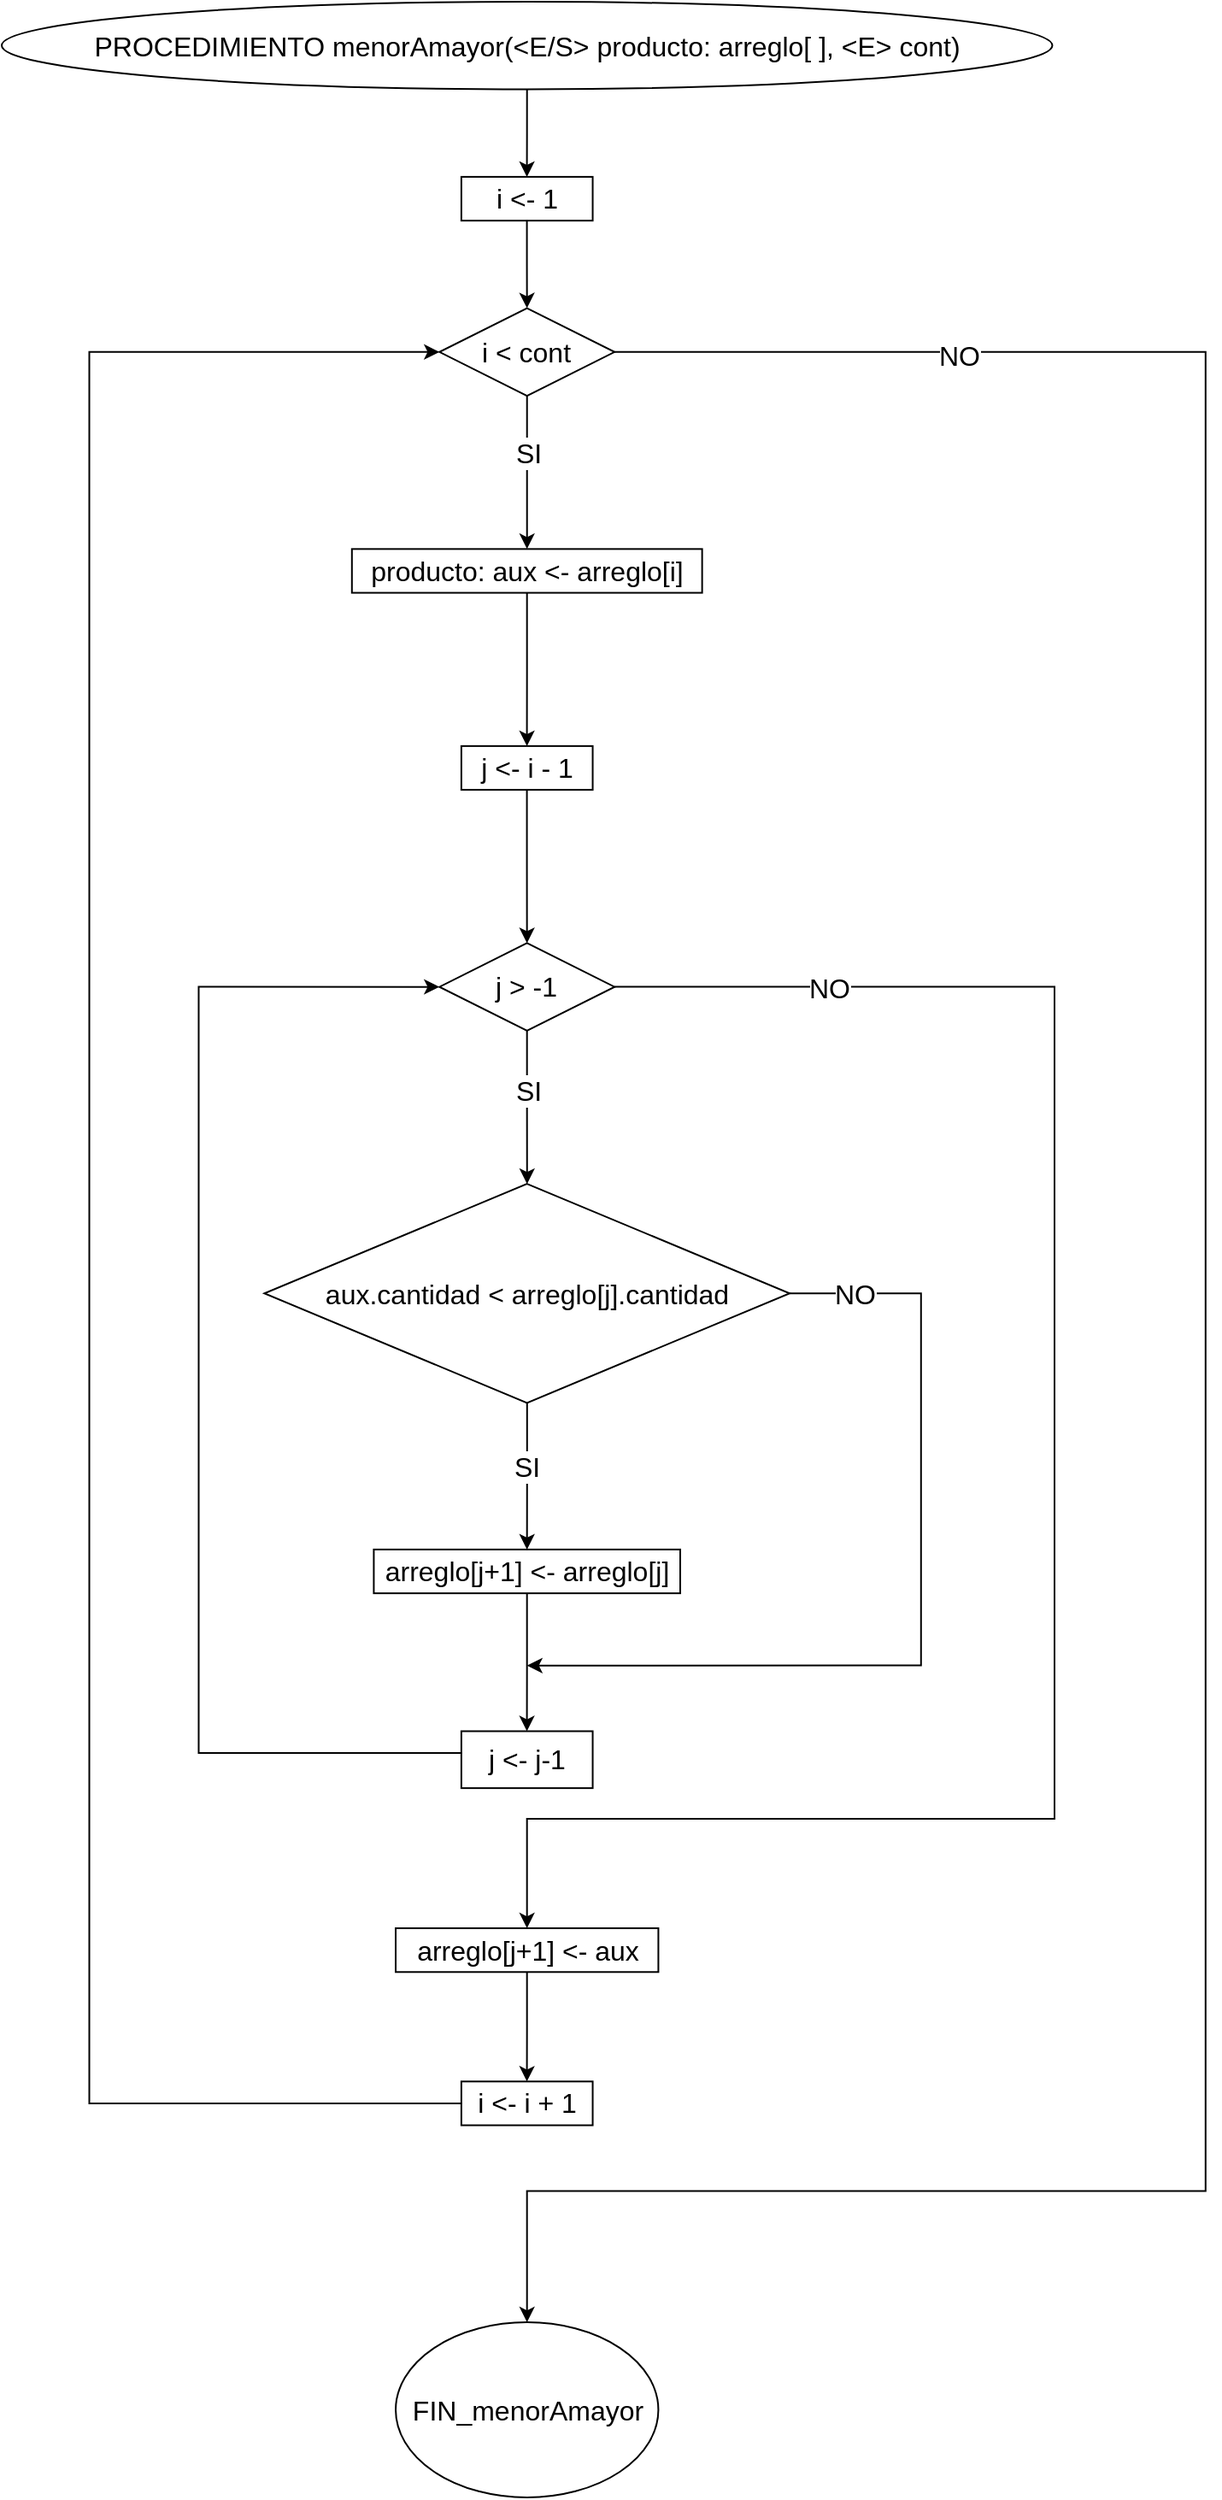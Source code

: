 <mxfile version="22.1.2" type="device">
  <diagram name="Page-1" id="jfttYMbJhaJi2M_zMksX">
    <mxGraphModel dx="1857" dy="1397" grid="1" gridSize="10" guides="1" tooltips="1" connect="1" arrows="1" fold="1" page="1" pageScale="1" pageWidth="850" pageHeight="1100" math="0" shadow="0">
      <root>
        <mxCell id="0" />
        <mxCell id="1" parent="0" />
        <mxCell id="fSfU4qu1-yrNqDuPuGLy-33" value="" style="group" vertex="1" connectable="0" parent="1">
          <mxGeometry x="73" y="50" width="704.38" height="1460" as="geometry" />
        </mxCell>
        <mxCell id="fSfU4qu1-yrNqDuPuGLy-2" value="PROCEDIMIENTO menorAmayor(&amp;lt;E/S&amp;gt; producto: arreglo[ ], &amp;lt;E&amp;gt; cont)" style="ellipse;whiteSpace=wrap;html=1;fontSize=16;" vertex="1" parent="fSfU4qu1-yrNqDuPuGLy-33">
          <mxGeometry width="614.732" height="51.228" as="geometry" />
        </mxCell>
        <mxCell id="fSfU4qu1-yrNqDuPuGLy-4" value="i &amp;lt;- 1" style="whiteSpace=wrap;html=1;fontSize=16;" vertex="1" parent="fSfU4qu1-yrNqDuPuGLy-33">
          <mxGeometry x="268.945" y="102.456" width="76.841" height="25.614" as="geometry" />
        </mxCell>
        <mxCell id="fSfU4qu1-yrNqDuPuGLy-1" value="" style="edgeStyle=orthogonalEdgeStyle;rounded=0;orthogonalLoop=1;jettySize=auto;html=1;fontSize=16;" edge="1" parent="fSfU4qu1-yrNqDuPuGLy-33" source="fSfU4qu1-yrNqDuPuGLy-2" target="fSfU4qu1-yrNqDuPuGLy-4">
          <mxGeometry relative="1" as="geometry" />
        </mxCell>
        <mxCell id="fSfU4qu1-yrNqDuPuGLy-9" value="i &amp;lt; cont" style="rhombus;whiteSpace=wrap;html=1;fontSize=16;" vertex="1" parent="fSfU4qu1-yrNqDuPuGLy-33">
          <mxGeometry x="256.138" y="179.298" width="102.455" height="51.228" as="geometry" />
        </mxCell>
        <mxCell id="fSfU4qu1-yrNqDuPuGLy-3" value="" style="edgeStyle=orthogonalEdgeStyle;rounded=0;orthogonalLoop=1;jettySize=auto;html=1;fontSize=16;" edge="1" parent="fSfU4qu1-yrNqDuPuGLy-33" source="fSfU4qu1-yrNqDuPuGLy-4" target="fSfU4qu1-yrNqDuPuGLy-9">
          <mxGeometry relative="1" as="geometry" />
        </mxCell>
        <mxCell id="fSfU4qu1-yrNqDuPuGLy-11" value="producto: aux &amp;lt;- arreglo[i]" style="whiteSpace=wrap;html=1;fontSize=16;" vertex="1" parent="fSfU4qu1-yrNqDuPuGLy-33">
          <mxGeometry x="204.911" y="320.175" width="204.911" height="25.614" as="geometry" />
        </mxCell>
        <mxCell id="fSfU4qu1-yrNqDuPuGLy-5" value="" style="edgeStyle=orthogonalEdgeStyle;rounded=0;orthogonalLoop=1;jettySize=auto;html=1;fontSize=16;" edge="1" parent="fSfU4qu1-yrNqDuPuGLy-33" source="fSfU4qu1-yrNqDuPuGLy-9" target="fSfU4qu1-yrNqDuPuGLy-11">
          <mxGeometry relative="1" as="geometry" />
        </mxCell>
        <mxCell id="fSfU4qu1-yrNqDuPuGLy-6" value="SI" style="edgeLabel;html=1;align=center;verticalAlign=middle;resizable=0;points=[];fontSize=16;" vertex="1" connectable="0" parent="fSfU4qu1-yrNqDuPuGLy-5">
          <mxGeometry x="-0.257" y="1" relative="1" as="geometry">
            <mxPoint x="-1" as="offset" />
          </mxGeometry>
        </mxCell>
        <mxCell id="fSfU4qu1-yrNqDuPuGLy-13" value="j &amp;lt;- i - 1" style="whiteSpace=wrap;html=1;fontSize=16;" vertex="1" parent="fSfU4qu1-yrNqDuPuGLy-33">
          <mxGeometry x="268.945" y="435.439" width="76.841" height="25.614" as="geometry" />
        </mxCell>
        <mxCell id="fSfU4qu1-yrNqDuPuGLy-10" value="" style="edgeStyle=orthogonalEdgeStyle;rounded=0;orthogonalLoop=1;jettySize=auto;html=1;fontSize=16;" edge="1" parent="fSfU4qu1-yrNqDuPuGLy-33" source="fSfU4qu1-yrNqDuPuGLy-11" target="fSfU4qu1-yrNqDuPuGLy-13">
          <mxGeometry relative="1" as="geometry" />
        </mxCell>
        <mxCell id="fSfU4qu1-yrNqDuPuGLy-18" value="j &amp;gt; -1" style="rhombus;whiteSpace=wrap;html=1;fontSize=16;" vertex="1" parent="fSfU4qu1-yrNqDuPuGLy-33">
          <mxGeometry x="256.138" y="550.702" width="102.455" height="51.228" as="geometry" />
        </mxCell>
        <mxCell id="fSfU4qu1-yrNqDuPuGLy-12" value="" style="edgeStyle=orthogonalEdgeStyle;rounded=0;orthogonalLoop=1;jettySize=auto;html=1;fontSize=16;" edge="1" parent="fSfU4qu1-yrNqDuPuGLy-33" source="fSfU4qu1-yrNqDuPuGLy-13" target="fSfU4qu1-yrNqDuPuGLy-18">
          <mxGeometry relative="1" as="geometry" />
        </mxCell>
        <mxCell id="fSfU4qu1-yrNqDuPuGLy-21" style="edgeStyle=orthogonalEdgeStyle;rounded=0;orthogonalLoop=1;jettySize=auto;html=1;exitX=1;exitY=0.5;exitDx=0;exitDy=0;fontSize=16;" edge="1" parent="fSfU4qu1-yrNqDuPuGLy-33" source="fSfU4qu1-yrNqDuPuGLy-23">
          <mxGeometry relative="1" as="geometry">
            <mxPoint x="307.366" y="973.333" as="targetPoint" />
            <Array as="points">
              <mxPoint x="537.89" y="755.614" />
              <mxPoint x="537.89" y="973.333" />
            </Array>
          </mxGeometry>
        </mxCell>
        <mxCell id="fSfU4qu1-yrNqDuPuGLy-22" value="NO" style="edgeLabel;html=1;align=center;verticalAlign=middle;resizable=0;points=[];fontSize=16;" vertex="1" connectable="0" parent="fSfU4qu1-yrNqDuPuGLy-21">
          <mxGeometry x="-0.856" relative="1" as="geometry">
            <mxPoint as="offset" />
          </mxGeometry>
        </mxCell>
        <mxCell id="fSfU4qu1-yrNqDuPuGLy-23" value="aux.cantidad &amp;lt; arreglo[j].cantidad" style="rhombus;whiteSpace=wrap;html=1;fontSize=16;" vertex="1" parent="fSfU4qu1-yrNqDuPuGLy-33">
          <mxGeometry x="153.683" y="691.579" width="307.366" height="128.07" as="geometry" />
        </mxCell>
        <mxCell id="fSfU4qu1-yrNqDuPuGLy-14" value="" style="edgeStyle=orthogonalEdgeStyle;rounded=0;orthogonalLoop=1;jettySize=auto;html=1;fontSize=16;" edge="1" parent="fSfU4qu1-yrNqDuPuGLy-33" source="fSfU4qu1-yrNqDuPuGLy-18" target="fSfU4qu1-yrNqDuPuGLy-23">
          <mxGeometry relative="1" as="geometry" />
        </mxCell>
        <mxCell id="fSfU4qu1-yrNqDuPuGLy-15" value="SI" style="edgeLabel;html=1;align=center;verticalAlign=middle;resizable=0;points=[];fontSize=16;" vertex="1" connectable="0" parent="fSfU4qu1-yrNqDuPuGLy-14">
          <mxGeometry x="-0.234" y="1" relative="1" as="geometry">
            <mxPoint x="-1" as="offset" />
          </mxGeometry>
        </mxCell>
        <mxCell id="fSfU4qu1-yrNqDuPuGLy-25" value="arreglo[j+1] &amp;lt;- arreglo[j]" style="whiteSpace=wrap;html=1;fontSize=16;" vertex="1" parent="fSfU4qu1-yrNqDuPuGLy-33">
          <mxGeometry x="217.717" y="905.456" width="179.297" height="25.614" as="geometry" />
        </mxCell>
        <mxCell id="fSfU4qu1-yrNqDuPuGLy-19" value="" style="edgeStyle=orthogonalEdgeStyle;rounded=0;orthogonalLoop=1;jettySize=auto;html=1;fontSize=16;" edge="1" parent="fSfU4qu1-yrNqDuPuGLy-33" source="fSfU4qu1-yrNqDuPuGLy-23" target="fSfU4qu1-yrNqDuPuGLy-25">
          <mxGeometry relative="1" as="geometry" />
        </mxCell>
        <mxCell id="fSfU4qu1-yrNqDuPuGLy-20" value="SI" style="edgeLabel;html=1;align=center;verticalAlign=middle;resizable=0;points=[];fontSize=16;" vertex="1" connectable="0" parent="fSfU4qu1-yrNqDuPuGLy-19">
          <mxGeometry x="-0.127" y="-1" relative="1" as="geometry">
            <mxPoint as="offset" />
          </mxGeometry>
        </mxCell>
        <mxCell id="fSfU4qu1-yrNqDuPuGLy-26" style="edgeStyle=orthogonalEdgeStyle;rounded=0;orthogonalLoop=1;jettySize=auto;html=1;entryX=0;entryY=0.5;entryDx=0;entryDy=0;fontSize=16;" edge="1" parent="fSfU4qu1-yrNqDuPuGLy-33" source="fSfU4qu1-yrNqDuPuGLy-27" target="fSfU4qu1-yrNqDuPuGLy-18">
          <mxGeometry relative="1" as="geometry">
            <Array as="points">
              <mxPoint x="115.262" y="1024.561" />
              <mxPoint x="115.262" y="576.316" />
            </Array>
          </mxGeometry>
        </mxCell>
        <mxCell id="fSfU4qu1-yrNqDuPuGLy-27" value="j &amp;lt;- j-1" style="whiteSpace=wrap;html=1;fontSize=16;" vertex="1" parent="fSfU4qu1-yrNqDuPuGLy-33">
          <mxGeometry x="268.945" y="1011.754" width="76.841" height="33.298" as="geometry" />
        </mxCell>
        <mxCell id="fSfU4qu1-yrNqDuPuGLy-24" value="" style="edgeStyle=orthogonalEdgeStyle;rounded=0;orthogonalLoop=1;jettySize=auto;html=1;fontSize=16;" edge="1" parent="fSfU4qu1-yrNqDuPuGLy-33" source="fSfU4qu1-yrNqDuPuGLy-25" target="fSfU4qu1-yrNqDuPuGLy-27">
          <mxGeometry relative="1" as="geometry" />
        </mxCell>
        <mxCell id="fSfU4qu1-yrNqDuPuGLy-29" value="arreglo[j+1] &amp;lt;- aux" style="rounded=0;whiteSpace=wrap;html=1;fontSize=16;" vertex="1" parent="fSfU4qu1-yrNqDuPuGLy-33">
          <mxGeometry x="230.524" y="1127.018" width="153.683" height="25.614" as="geometry" />
        </mxCell>
        <mxCell id="fSfU4qu1-yrNqDuPuGLy-16" style="edgeStyle=orthogonalEdgeStyle;rounded=0;orthogonalLoop=1;jettySize=auto;html=1;fontSize=16;" edge="1" parent="fSfU4qu1-yrNqDuPuGLy-33" source="fSfU4qu1-yrNqDuPuGLy-18" target="fSfU4qu1-yrNqDuPuGLy-29">
          <mxGeometry relative="1" as="geometry">
            <mxPoint x="307.366" y="1139.825" as="targetPoint" />
            <Array as="points">
              <mxPoint x="616.012" y="576.316" />
              <mxPoint x="616.012" y="1062.982" />
              <mxPoint x="307.366" y="1062.982" />
            </Array>
          </mxGeometry>
        </mxCell>
        <mxCell id="fSfU4qu1-yrNqDuPuGLy-17" value="NO" style="edgeLabel;html=1;align=center;verticalAlign=middle;resizable=0;points=[];fontSize=16;" vertex="1" connectable="0" parent="fSfU4qu1-yrNqDuPuGLy-16">
          <mxGeometry x="-0.775" relative="1" as="geometry">
            <mxPoint as="offset" />
          </mxGeometry>
        </mxCell>
        <mxCell id="fSfU4qu1-yrNqDuPuGLy-30" style="edgeStyle=orthogonalEdgeStyle;rounded=0;orthogonalLoop=1;jettySize=auto;html=1;entryX=0;entryY=0.5;entryDx=0;entryDy=0;fontSize=16;" edge="1" parent="fSfU4qu1-yrNqDuPuGLy-33" source="fSfU4qu1-yrNqDuPuGLy-31" target="fSfU4qu1-yrNqDuPuGLy-9">
          <mxGeometry relative="1" as="geometry">
            <Array as="points">
              <mxPoint x="51.228" y="1229.474" />
              <mxPoint x="51.228" y="204.912" />
            </Array>
          </mxGeometry>
        </mxCell>
        <mxCell id="fSfU4qu1-yrNqDuPuGLy-31" value="i &amp;lt;- i + 1" style="whiteSpace=wrap;html=1;rounded=0;fontSize=16;" vertex="1" parent="fSfU4qu1-yrNqDuPuGLy-33">
          <mxGeometry x="268.945" y="1216.667" width="76.841" height="25.614" as="geometry" />
        </mxCell>
        <mxCell id="fSfU4qu1-yrNqDuPuGLy-28" value="" style="edgeStyle=orthogonalEdgeStyle;rounded=0;orthogonalLoop=1;jettySize=auto;html=1;fontSize=16;" edge="1" parent="fSfU4qu1-yrNqDuPuGLy-33" source="fSfU4qu1-yrNqDuPuGLy-29" target="fSfU4qu1-yrNqDuPuGLy-31">
          <mxGeometry relative="1" as="geometry" />
        </mxCell>
        <mxCell id="fSfU4qu1-yrNqDuPuGLy-32" value="FIN_menorAmayor" style="ellipse;whiteSpace=wrap;html=1;fontSize=16;" vertex="1" parent="fSfU4qu1-yrNqDuPuGLy-33">
          <mxGeometry x="230.524" y="1357.544" width="153.683" height="102.456" as="geometry" />
        </mxCell>
        <mxCell id="fSfU4qu1-yrNqDuPuGLy-7" style="edgeStyle=orthogonalEdgeStyle;rounded=0;orthogonalLoop=1;jettySize=auto;html=1;fontSize=16;" edge="1" parent="fSfU4qu1-yrNqDuPuGLy-33" source="fSfU4qu1-yrNqDuPuGLy-9" target="fSfU4qu1-yrNqDuPuGLy-32">
          <mxGeometry relative="1" as="geometry">
            <mxPoint x="537.89" y="1408.772" as="targetPoint" />
            <Array as="points">
              <mxPoint x="704.38" y="204.912" />
              <mxPoint x="704.38" y="1280.702" />
              <mxPoint x="307.366" y="1280.702" />
            </Array>
          </mxGeometry>
        </mxCell>
        <mxCell id="fSfU4qu1-yrNqDuPuGLy-8" value="NO" style="edgeLabel;html=1;align=center;verticalAlign=middle;resizable=0;points=[];fontSize=16;" vertex="1" connectable="0" parent="fSfU4qu1-yrNqDuPuGLy-7">
          <mxGeometry x="-0.788" y="-2" relative="1" as="geometry">
            <mxPoint as="offset" />
          </mxGeometry>
        </mxCell>
      </root>
    </mxGraphModel>
  </diagram>
</mxfile>
